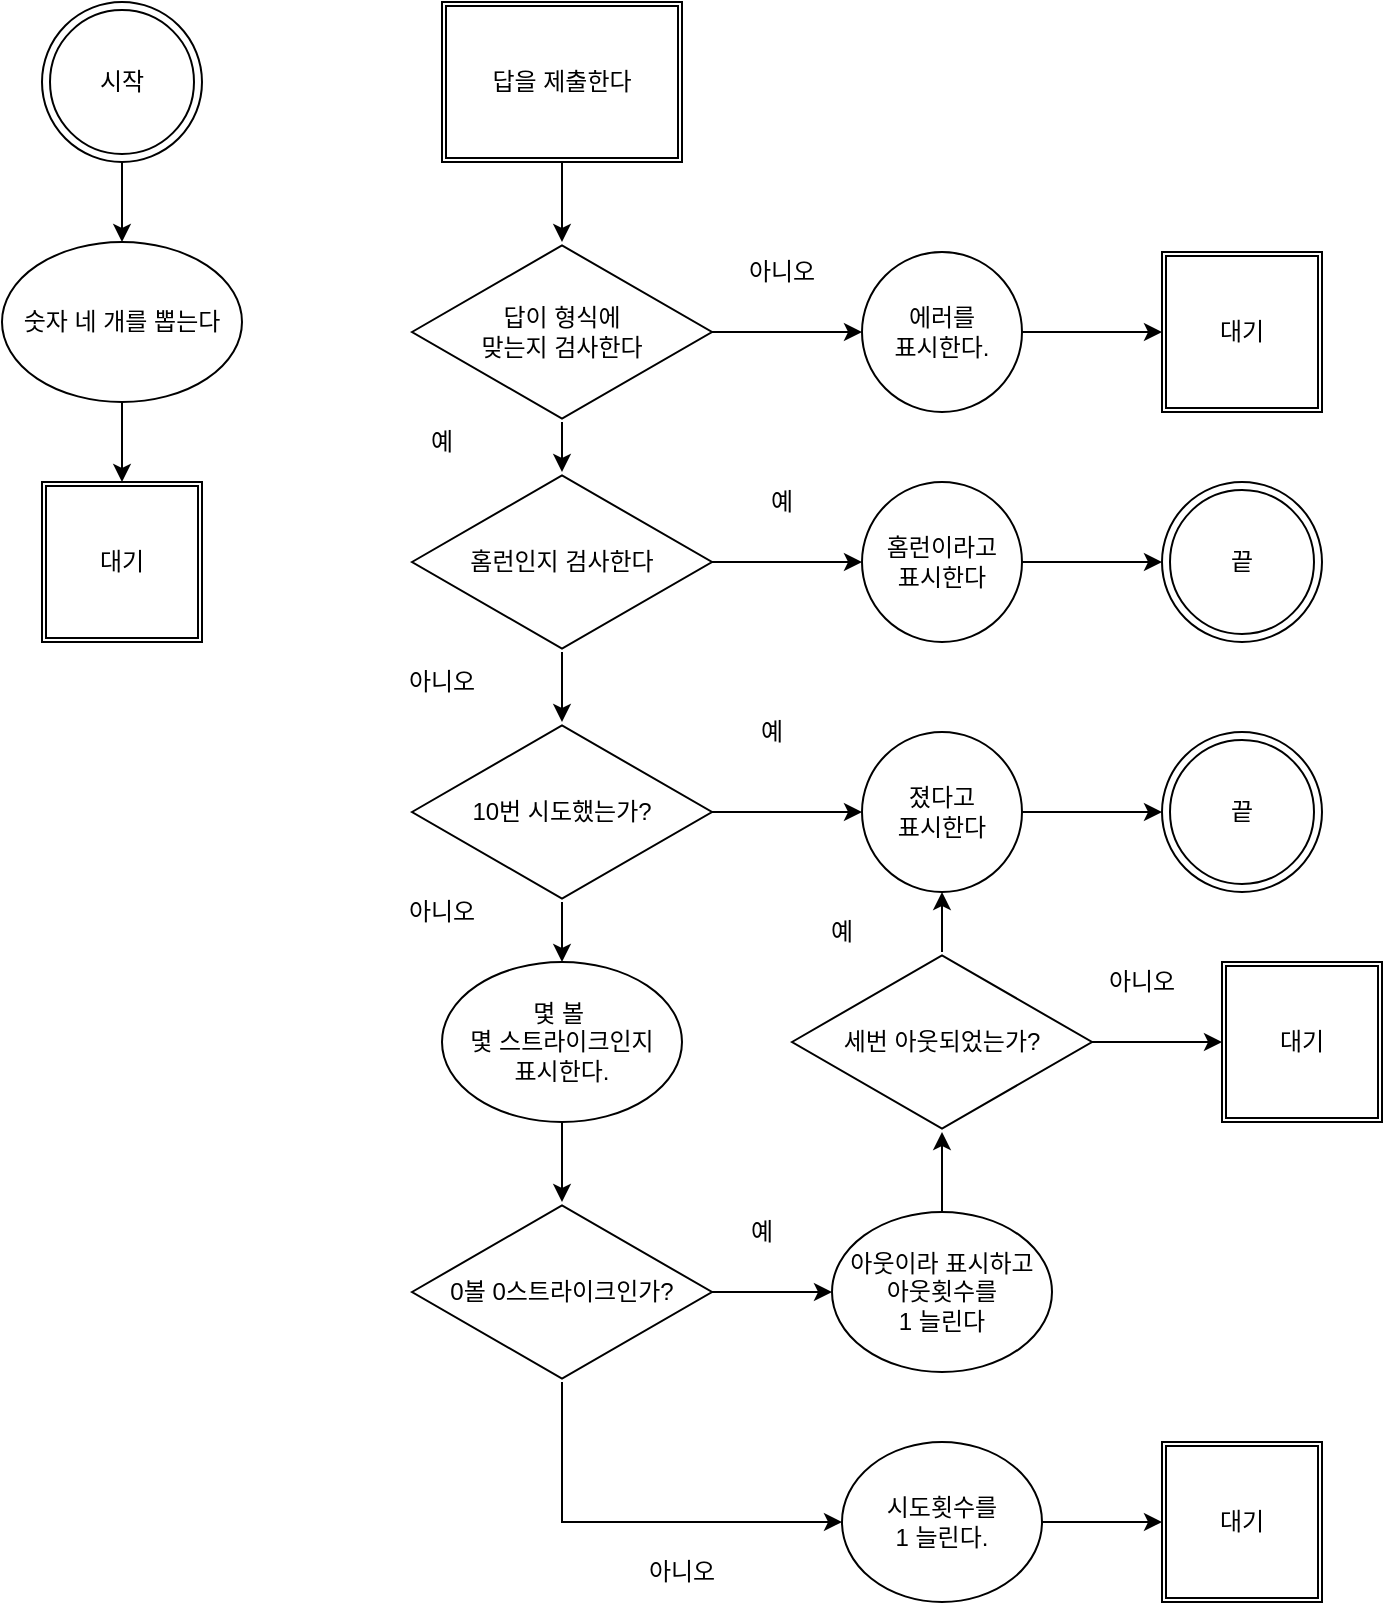 <mxfile version="20.8.16" type="device"><diagram name="페이지-1" id="0NFysBRmlr6DoGI5MHG2"><mxGraphModel dx="1050" dy="621" grid="1" gridSize="10" guides="1" tooltips="1" connect="1" arrows="1" fold="1" page="1" pageScale="1" pageWidth="827" pageHeight="1169" math="0" shadow="0"><root><mxCell id="0"/><mxCell id="1" parent="0"/><mxCell id="bKhZry2dW28BQ2haSCF1-5" value="" style="edgeStyle=orthogonalEdgeStyle;rounded=0;orthogonalLoop=1;jettySize=auto;html=1;" parent="1" source="bKhZry2dW28BQ2haSCF1-1" target="bKhZry2dW28BQ2haSCF1-3" edge="1"><mxGeometry relative="1" as="geometry"/></mxCell><mxCell id="bKhZry2dW28BQ2haSCF1-1" value="시작" style="ellipse;shape=doubleEllipse;whiteSpace=wrap;html=1;aspect=fixed;" parent="1" vertex="1"><mxGeometry x="120" y="40" width="80" height="80" as="geometry"/></mxCell><mxCell id="bKhZry2dW28BQ2haSCF1-2" value="끝" style="ellipse;shape=doubleEllipse;whiteSpace=wrap;html=1;aspect=fixed;" parent="1" vertex="1"><mxGeometry x="680" y="405" width="80" height="80" as="geometry"/></mxCell><mxCell id="bKhZry2dW28BQ2haSCF1-6" value="" style="edgeStyle=orthogonalEdgeStyle;rounded=0;orthogonalLoop=1;jettySize=auto;html=1;" parent="1" source="bKhZry2dW28BQ2haSCF1-3" target="bKhZry2dW28BQ2haSCF1-4" edge="1"><mxGeometry relative="1" as="geometry"/></mxCell><mxCell id="bKhZry2dW28BQ2haSCF1-3" value="숫자 네 개를 뽑는다" style="ellipse;whiteSpace=wrap;html=1;" parent="1" vertex="1"><mxGeometry x="100" y="160" width="120" height="80" as="geometry"/></mxCell><mxCell id="bKhZry2dW28BQ2haSCF1-4" value="대기" style="shape=ext;double=1;whiteSpace=wrap;html=1;aspect=fixed;" parent="1" vertex="1"><mxGeometry x="120" y="280" width="80" height="80" as="geometry"/></mxCell><mxCell id="bKhZry2dW28BQ2haSCF1-13" value="" style="edgeStyle=orthogonalEdgeStyle;rounded=0;orthogonalLoop=1;jettySize=auto;html=1;" parent="1" source="bKhZry2dW28BQ2haSCF1-8" target="bKhZry2dW28BQ2haSCF1-9" edge="1"><mxGeometry relative="1" as="geometry"/></mxCell><mxCell id="bKhZry2dW28BQ2haSCF1-8" value="답을 제출한다" style="shape=ext;double=1;rounded=0;whiteSpace=wrap;html=1;" parent="1" vertex="1"><mxGeometry x="320" y="40" width="120" height="80" as="geometry"/></mxCell><mxCell id="bKhZry2dW28BQ2haSCF1-14" value="" style="edgeStyle=orthogonalEdgeStyle;rounded=0;orthogonalLoop=1;jettySize=auto;html=1;" parent="1" source="bKhZry2dW28BQ2haSCF1-9" target="bKhZry2dW28BQ2haSCF1-10" edge="1"><mxGeometry relative="1" as="geometry"/></mxCell><mxCell id="bKhZry2dW28BQ2haSCF1-24" value="" style="edgeStyle=orthogonalEdgeStyle;rounded=0;orthogonalLoop=1;jettySize=auto;html=1;" parent="1" source="bKhZry2dW28BQ2haSCF1-9" target="bKhZry2dW28BQ2haSCF1-17" edge="1"><mxGeometry relative="1" as="geometry"/></mxCell><mxCell id="bKhZry2dW28BQ2haSCF1-9" value="답이 형식에 &lt;br&gt;맞는지 검사한다" style="html=1;whiteSpace=wrap;aspect=fixed;shape=isoRectangle;" parent="1" vertex="1"><mxGeometry x="305" y="160" width="150" height="90" as="geometry"/></mxCell><mxCell id="bKhZry2dW28BQ2haSCF1-15" value="" style="edgeStyle=orthogonalEdgeStyle;rounded=0;orthogonalLoop=1;jettySize=auto;html=1;" parent="1" source="bKhZry2dW28BQ2haSCF1-10" target="bKhZry2dW28BQ2haSCF1-11" edge="1"><mxGeometry relative="1" as="geometry"/></mxCell><mxCell id="bKhZry2dW28BQ2haSCF1-26" value="" style="edgeStyle=orthogonalEdgeStyle;rounded=0;orthogonalLoop=1;jettySize=auto;html=1;" parent="1" source="bKhZry2dW28BQ2haSCF1-10" target="bKhZry2dW28BQ2haSCF1-19" edge="1"><mxGeometry relative="1" as="geometry"/></mxCell><mxCell id="bKhZry2dW28BQ2haSCF1-10" value="홈런인지 검사한다" style="html=1;whiteSpace=wrap;aspect=fixed;shape=isoRectangle;" parent="1" vertex="1"><mxGeometry x="305" y="275" width="150" height="90" as="geometry"/></mxCell><mxCell id="bKhZry2dW28BQ2haSCF1-16" value="" style="edgeStyle=orthogonalEdgeStyle;rounded=0;orthogonalLoop=1;jettySize=auto;html=1;" parent="1" source="bKhZry2dW28BQ2haSCF1-11" target="bKhZry2dW28BQ2haSCF1-12" edge="1"><mxGeometry relative="1" as="geometry"/></mxCell><mxCell id="bKhZry2dW28BQ2haSCF1-29" value="" style="edgeStyle=orthogonalEdgeStyle;rounded=0;orthogonalLoop=1;jettySize=auto;html=1;" parent="1" source="bKhZry2dW28BQ2haSCF1-11" target="bKhZry2dW28BQ2haSCF1-18" edge="1"><mxGeometry relative="1" as="geometry"/></mxCell><mxCell id="bKhZry2dW28BQ2haSCF1-11" value="10번 시도했는가?" style="html=1;whiteSpace=wrap;aspect=fixed;shape=isoRectangle;" parent="1" vertex="1"><mxGeometry x="305" y="400" width="150" height="90" as="geometry"/></mxCell><mxCell id="bvGrjoicD4HkmddRMOWL-6" value="" style="edgeStyle=orthogonalEdgeStyle;rounded=0;orthogonalLoop=1;jettySize=auto;html=1;" edge="1" parent="1" source="bKhZry2dW28BQ2haSCF1-12" target="bvGrjoicD4HkmddRMOWL-1"><mxGeometry relative="1" as="geometry"/></mxCell><mxCell id="bKhZry2dW28BQ2haSCF1-12" value="몇 볼&amp;nbsp;&lt;br&gt;몇 스트라이크인지&lt;br&gt;표시한다." style="ellipse;whiteSpace=wrap;html=1;" parent="1" vertex="1"><mxGeometry x="320" y="520" width="120" height="80" as="geometry"/></mxCell><mxCell id="bKhZry2dW28BQ2haSCF1-25" value="" style="edgeStyle=orthogonalEdgeStyle;rounded=0;orthogonalLoop=1;jettySize=auto;html=1;" parent="1" source="bKhZry2dW28BQ2haSCF1-17" target="bKhZry2dW28BQ2haSCF1-23" edge="1"><mxGeometry relative="1" as="geometry"/></mxCell><mxCell id="bKhZry2dW28BQ2haSCF1-17" value="에러를&lt;br&gt;표시한다." style="ellipse;whiteSpace=wrap;html=1;aspect=fixed;" parent="1" vertex="1"><mxGeometry x="530" y="165" width="80" height="80" as="geometry"/></mxCell><mxCell id="bKhZry2dW28BQ2haSCF1-28" value="" style="edgeStyle=orthogonalEdgeStyle;rounded=0;orthogonalLoop=1;jettySize=auto;html=1;" parent="1" source="bKhZry2dW28BQ2haSCF1-18" target="bKhZry2dW28BQ2haSCF1-2" edge="1"><mxGeometry relative="1" as="geometry"/></mxCell><mxCell id="bKhZry2dW28BQ2haSCF1-18" value="졌다고&lt;br&gt;표시한다" style="ellipse;whiteSpace=wrap;html=1;aspect=fixed;" parent="1" vertex="1"><mxGeometry x="530" y="405" width="80" height="80" as="geometry"/></mxCell><mxCell id="bKhZry2dW28BQ2haSCF1-27" value="" style="edgeStyle=orthogonalEdgeStyle;rounded=0;orthogonalLoop=1;jettySize=auto;html=1;" parent="1" source="bKhZry2dW28BQ2haSCF1-19" target="bKhZry2dW28BQ2haSCF1-21" edge="1"><mxGeometry relative="1" as="geometry"/></mxCell><mxCell id="bKhZry2dW28BQ2haSCF1-19" value="홈런이라고&lt;br&gt;표시한다" style="ellipse;whiteSpace=wrap;html=1;aspect=fixed;" parent="1" vertex="1"><mxGeometry x="530" y="280" width="80" height="80" as="geometry"/></mxCell><mxCell id="bvGrjoicD4HkmddRMOWL-4" value="" style="edgeStyle=orthogonalEdgeStyle;rounded=0;orthogonalLoop=1;jettySize=auto;html=1;" edge="1" parent="1" source="bKhZry2dW28BQ2haSCF1-20" target="bKhZry2dW28BQ2haSCF1-22"><mxGeometry relative="1" as="geometry"/></mxCell><mxCell id="bKhZry2dW28BQ2haSCF1-20" value="시도횟수를&lt;br&gt;1 늘린다." style="ellipse;whiteSpace=wrap;html=1;" parent="1" vertex="1"><mxGeometry x="520" y="760" width="100" height="80" as="geometry"/></mxCell><mxCell id="bKhZry2dW28BQ2haSCF1-21" value="끝" style="ellipse;shape=doubleEllipse;whiteSpace=wrap;html=1;aspect=fixed;" parent="1" vertex="1"><mxGeometry x="680" y="280" width="80" height="80" as="geometry"/></mxCell><mxCell id="bKhZry2dW28BQ2haSCF1-22" value="대기" style="shape=ext;double=1;whiteSpace=wrap;html=1;aspect=fixed;" parent="1" vertex="1"><mxGeometry x="680" y="760" width="80" height="80" as="geometry"/></mxCell><mxCell id="bKhZry2dW28BQ2haSCF1-23" value="대기" style="shape=ext;double=1;whiteSpace=wrap;html=1;aspect=fixed;" parent="1" vertex="1"><mxGeometry x="680" y="165" width="80" height="80" as="geometry"/></mxCell><mxCell id="bKhZry2dW28BQ2haSCF1-32" value="예" style="text;html=1;strokeColor=none;fillColor=none;align=center;verticalAlign=middle;whiteSpace=wrap;rounded=0;" parent="1" vertex="1"><mxGeometry x="290" y="245" width="60" height="30" as="geometry"/></mxCell><mxCell id="bKhZry2dW28BQ2haSCF1-33" value="예" style="text;html=1;strokeColor=none;fillColor=none;align=center;verticalAlign=middle;whiteSpace=wrap;rounded=0;" parent="1" vertex="1"><mxGeometry x="460" y="275" width="60" height="30" as="geometry"/></mxCell><mxCell id="bKhZry2dW28BQ2haSCF1-34" value="예" style="text;html=1;strokeColor=none;fillColor=none;align=center;verticalAlign=middle;whiteSpace=wrap;rounded=0;" parent="1" vertex="1"><mxGeometry x="455" y="390" width="60" height="30" as="geometry"/></mxCell><mxCell id="bKhZry2dW28BQ2haSCF1-35" value="아니오" style="text;html=1;strokeColor=none;fillColor=none;align=center;verticalAlign=middle;whiteSpace=wrap;rounded=0;" parent="1" vertex="1"><mxGeometry x="290" y="365" width="60" height="30" as="geometry"/></mxCell><mxCell id="bKhZry2dW28BQ2haSCF1-36" value="아니오" style="text;html=1;strokeColor=none;fillColor=none;align=center;verticalAlign=middle;whiteSpace=wrap;rounded=0;" parent="1" vertex="1"><mxGeometry x="290" y="480" width="60" height="30" as="geometry"/></mxCell><mxCell id="bKhZry2dW28BQ2haSCF1-37" value="아니오" style="text;html=1;strokeColor=none;fillColor=none;align=center;verticalAlign=middle;whiteSpace=wrap;rounded=0;" parent="1" vertex="1"><mxGeometry x="460" y="160" width="60" height="30" as="geometry"/></mxCell><mxCell id="bvGrjoicD4HkmddRMOWL-7" style="edgeStyle=orthogonalEdgeStyle;rounded=0;orthogonalLoop=1;jettySize=auto;html=1;entryX=0;entryY=0.5;entryDx=0;entryDy=0;exitX=0.5;exitY=1;exitDx=0;exitDy=0;exitPerimeter=0;" edge="1" parent="1" source="bvGrjoicD4HkmddRMOWL-1" target="bKhZry2dW28BQ2haSCF1-20"><mxGeometry relative="1" as="geometry"/></mxCell><mxCell id="bvGrjoicD4HkmddRMOWL-13" value="" style="edgeStyle=orthogonalEdgeStyle;rounded=0;orthogonalLoop=1;jettySize=auto;html=1;" edge="1" parent="1" source="bvGrjoicD4HkmddRMOWL-1" target="bvGrjoicD4HkmddRMOWL-8"><mxGeometry relative="1" as="geometry"/></mxCell><mxCell id="bvGrjoicD4HkmddRMOWL-1" value="0볼 0스트라이크인가?" style="html=1;whiteSpace=wrap;aspect=fixed;shape=isoRectangle;" vertex="1" parent="1"><mxGeometry x="305" y="640" width="150" height="90" as="geometry"/></mxCell><mxCell id="bvGrjoicD4HkmddRMOWL-5" value="아니오" style="text;html=1;strokeColor=none;fillColor=none;align=center;verticalAlign=middle;whiteSpace=wrap;rounded=0;" vertex="1" parent="1"><mxGeometry x="410" y="810" width="60" height="30" as="geometry"/></mxCell><mxCell id="bvGrjoicD4HkmddRMOWL-11" value="" style="edgeStyle=orthogonalEdgeStyle;rounded=0;orthogonalLoop=1;jettySize=auto;html=1;" edge="1" parent="1" source="bvGrjoicD4HkmddRMOWL-8" target="bvGrjoicD4HkmddRMOWL-9"><mxGeometry relative="1" as="geometry"/></mxCell><mxCell id="bvGrjoicD4HkmddRMOWL-8" value="아웃이라 표시하고&lt;br&gt;아웃횟수를&lt;br&gt;1 늘린다" style="ellipse;whiteSpace=wrap;html=1;" vertex="1" parent="1"><mxGeometry x="515" y="645" width="110" height="80" as="geometry"/></mxCell><mxCell id="bvGrjoicD4HkmddRMOWL-12" value="" style="edgeStyle=orthogonalEdgeStyle;rounded=0;orthogonalLoop=1;jettySize=auto;html=1;" edge="1" parent="1" source="bvGrjoicD4HkmddRMOWL-9" target="bKhZry2dW28BQ2haSCF1-18"><mxGeometry relative="1" as="geometry"/></mxCell><mxCell id="bvGrjoicD4HkmddRMOWL-15" value="" style="edgeStyle=orthogonalEdgeStyle;rounded=0;orthogonalLoop=1;jettySize=auto;html=1;" edge="1" parent="1" source="bvGrjoicD4HkmddRMOWL-9" target="bvGrjoicD4HkmddRMOWL-10"><mxGeometry relative="1" as="geometry"/></mxCell><mxCell id="bvGrjoicD4HkmddRMOWL-9" value="세번 아웃되었는가?" style="html=1;whiteSpace=wrap;aspect=fixed;shape=isoRectangle;" vertex="1" parent="1"><mxGeometry x="495" y="515" width="150" height="90" as="geometry"/></mxCell><mxCell id="bvGrjoicD4HkmddRMOWL-10" value="대기" style="shape=ext;double=1;whiteSpace=wrap;html=1;aspect=fixed;" vertex="1" parent="1"><mxGeometry x="710" y="520" width="80" height="80" as="geometry"/></mxCell><mxCell id="bvGrjoicD4HkmddRMOWL-14" value="예" style="text;html=1;strokeColor=none;fillColor=none;align=center;verticalAlign=middle;whiteSpace=wrap;rounded=0;" vertex="1" parent="1"><mxGeometry x="450" y="640" width="60" height="30" as="geometry"/></mxCell><mxCell id="bvGrjoicD4HkmddRMOWL-16" value="예" style="text;html=1;strokeColor=none;fillColor=none;align=center;verticalAlign=middle;whiteSpace=wrap;rounded=0;" vertex="1" parent="1"><mxGeometry x="490" y="490" width="60" height="30" as="geometry"/></mxCell><mxCell id="bvGrjoicD4HkmddRMOWL-17" value="아니오" style="text;html=1;strokeColor=none;fillColor=none;align=center;verticalAlign=middle;whiteSpace=wrap;rounded=0;" vertex="1" parent="1"><mxGeometry x="640" y="515" width="60" height="30" as="geometry"/></mxCell></root></mxGraphModel></diagram></mxfile>